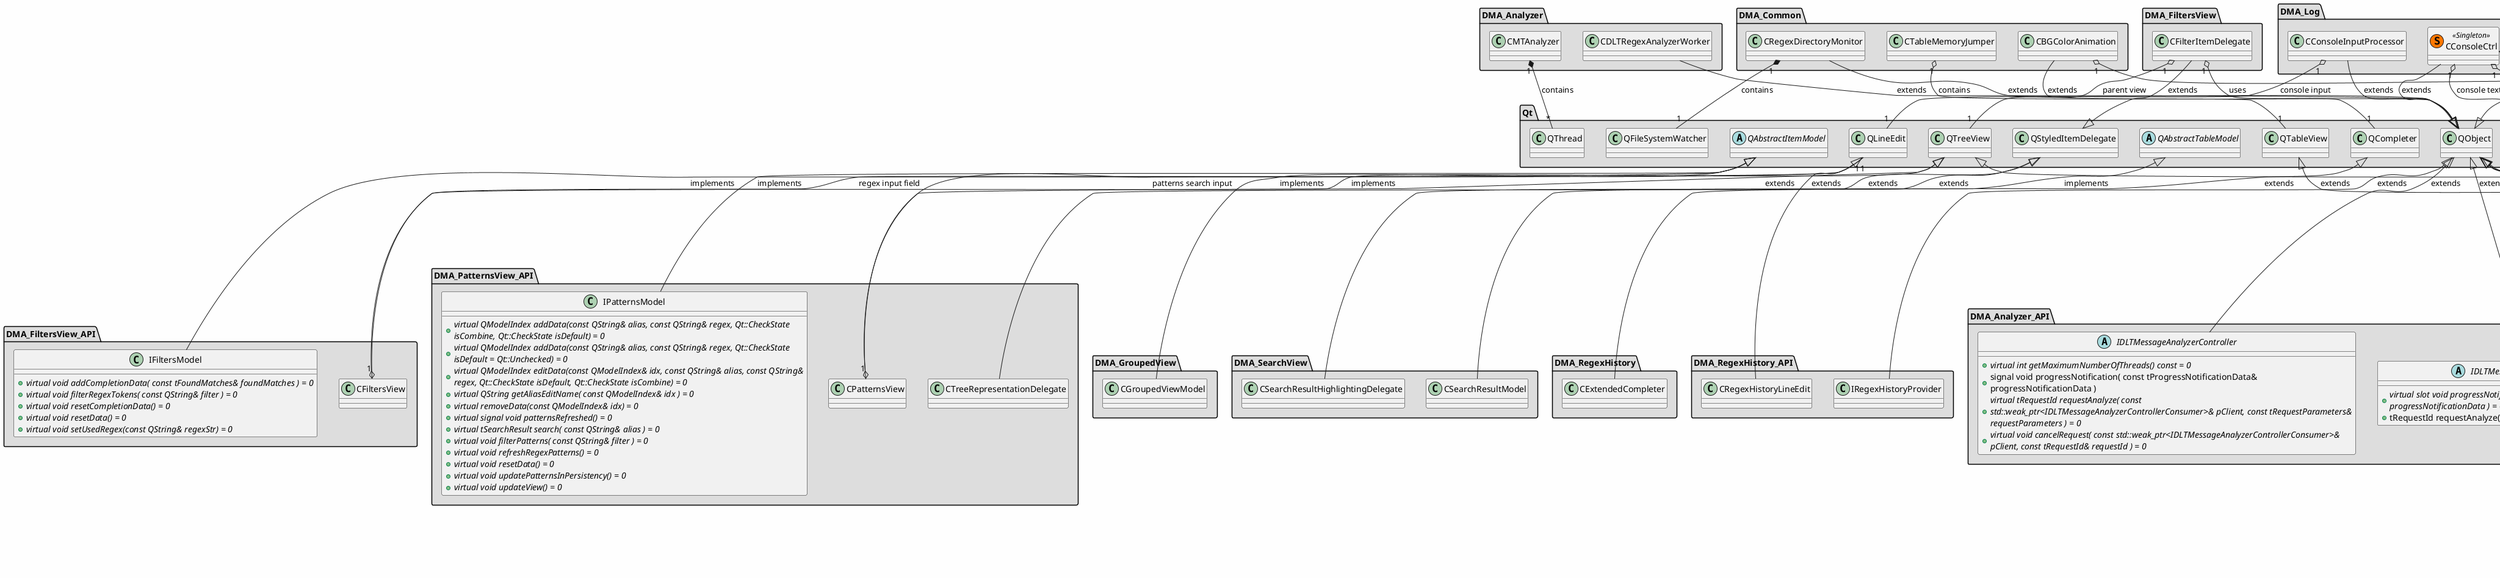 
@startuml

skinparam backgroundColor #FEFEFE
skinparam wrapWidth 600
package "DMA_Analyzer" #DDDDDD
{

class "CDLTRegexAnalyzerWorker"
{
}

class "CMTAnalyzer"
{
}

}

package "DMA_Analyzer_API" #DDDDDD
{

abstract class "IDLTMessageAnalyzerController"
{
    + {abstract} virtual int getMaximumNumberOfThreads() const = 0
    + signal void progressNotification( const tProgressNotificationData& progressNotificationData )
    + {abstract} virtual tRequestId requestAnalyze( const std::weak_ptr<IDLTMessageAnalyzerControllerConsumer>& pClient, const tRequestParameters& requestParameters ) = 0
    + {abstract} virtual void cancelRequest( const std::weak_ptr<IDLTMessageAnalyzerControllerConsumer>& pClient, const tRequestId& requestId ) = 0
}

abstract class "IDLTMessageAnalyzerControllerConsumer"
{
    + {abstract} virtual slot void progressNotification( const tProgressNotificationData& progressNotificationData ) = 0
    + tRequestId requestAnalyze( const tRequestParameters& requestParameters )
}

}

package "DMA_Common" #DDDDDD
{

class "CBGColorAnimation"
{
}

class "CRegexDirectoryMonitor"
{
}

class "CTableMemoryJumper"
{
}

}

package "DMA_FiltersView" #DDDDDD
{

class "CFilterItemDelegate"
{
}

}

package "DMA_FiltersView_API" #DDDDDD
{

class "CFiltersView"
{
}

class "IFiltersModel"
{
    + {abstract} virtual void addCompletionData( const tFoundMatches& foundMatches ) = 0
    + {abstract} virtual void filterRegexTokens( const QString& filter ) = 0
    + {abstract} virtual void resetCompletionData() = 0
    + {abstract} virtual void resetData() = 0
    + {abstract} virtual void setUsedRegex(const QString& regexStr) = 0
}

}

package "DMA_GroupedView" #DDDDDD
{

class "CGroupedViewModel"
{
}

}

package "DMA_GroupedView_API" #DDDDDD
{

class "CGroupedView"
{
}

}

package "DMA_Log" #DDDDDD
{

class "CConsoleCtrl"<< (S,#FF7700) Singleton >>
{
}

class "CConsoleInputProcessor"
{
}

}

package "DMA_Log_API" #DDDDDD
{

class "CConsoleView"
{
}

}

package "DMA_Logo_API" #DDDDDD
{

class "CLogo"
{
}

}

package "DMA_LogsWrapper_API" #DDDDDD
{

class "IFileWrapper"
{
    + {abstract} virtual QString getCacheStatusAsString() const = 0
    + {abstract} virtual QString getFileName(int num = 0) = 0
    + {abstract} virtual bool cacheMsgByIndex( const tMsgId& msgId ) = 0
    + {abstract} virtual bool cacheMsgByIndexes( const QSet<tMsgId> msgIdSet ) = 0
    + {abstract} virtual bool cacheMsgByRange( const tIntRange& msgRange ) = 0
    + {abstract} virtual bool cacheMsgWrapper( const int& msgId, const tMsgWrapperPtr& pMsgWrapper ) = 0
    + {abstract} virtual bool getSubFilesHandlingStatus() const = 0
    + {abstract} virtual bool isFiltered() const = 0
    + {abstract} virtual int getMsgRealPos(int msgId) const = 0
    + {abstract} virtual int getNumberOfFiles() const = 0
    + {abstract} virtual int size() const = 0
    + {abstract} virtual int sizeNonFiltered() const = 0
    + signal void currentSizeMbChanged(tCacheSizeMB MBytes)
    + signal void fullChanged(bool isFull)
    + signal void isEnabledChanged(bool isEnabled)
    + signal void loadChanged(unsigned int percents)
    + signal void maxSizeMbChanged(tCacheSizeMB MBytes)
    + {abstract} virtual tIntRangeProperty normalizeSearchRange( const tIntRangeProperty& inputRange) = 0
    + {abstract} virtual tMsgWrapperPtr getMsg(const tMsgId& msgId) = 0
    + {abstract} virtual virtual tIntRangeList getSubFilesSizeRanges() const = 0
    + {abstract} virtual void copyFileNameToClipboard( const int& msgId ) const = 0
    + {abstract} virtual void copyFileNamesToClipboard( const tIntRange& msgsRange ) const = 0
    + {abstract} virtual void resetCache() = 0
    + {abstract} virtual void setEnableCache(bool isEnabled) = 0
    + {abstract} virtual void setMaxCacheSize(const tCacheSizeB& cacheSize ) = 0
    + {abstract} virtual void setMessageDecoder( IMsgDecoder* pMessageDecoder ) = 0
    + {abstract} virtual void setSubFilesHandlingStatus(const bool& val) = 0
}

}

package "DMA_PatternsView_API" #DDDDDD
{

class "CPatternsView"
{
}

class "CTreeRepresentationDelegate"
{
}

class "IPatternsModel"
{
    + {abstract} virtual QModelIndex addData(const QString& alias, const QString& regex, Qt::CheckState isCombine, Qt::CheckState isDefault) = 0
    + {abstract} virtual QModelIndex addData(const QString& alias, const QString& regex, Qt::CheckState isDefault = Qt::Unchecked) = 0
    + {abstract} virtual QModelIndex editData(const QModelIndex& idx, const QString& alias, const QString& regex, Qt::CheckState isDefault, Qt::CheckState isCombine) = 0
    + {abstract} virtual QString getAliasEditName( const QModelIndex& idx ) = 0
    + {abstract} virtual removeData(const QModelIndex& idx) = 0
    + {abstract} virtual signal void patternsRefreshed() = 0
    + {abstract} virtual tSearchResult search( const QString& alias ) = 0
    + {abstract} virtual void filterPatterns( const QString& filter ) = 0
    + {abstract} virtual void refreshRegexPatterns() = 0
    + {abstract} virtual void resetData() = 0
    + {abstract} virtual void updatePatternsInPersistency() = 0
    + {abstract} virtual void updateView() = 0
}

}

package "DMA_PlantumlView" #DDDDDD
{

class "CImageViewer"
{
}

}

package "DMA_PlantumlView_API" #DDDDDD
{

class "CUMLView"
{
}

}

package "DMA_PlotView_API" #DDDDDD
{

class "CPlotViewComponent"
{
}

}

package "DMA_Plugin" #DDDDDD
{

class "DLTMessageAnalyzerPlugin"
{
}

}

package "DMA_Plugin_API" #DDDDDD
{

class "Form"
{
}

}

package "DMA_RegexHistory" #DDDDDD
{

class "CExtendedCompleter"
{
}

}

package "DMA_RegexHistory_API" #DDDDDD
{

class "CRegexHistoryLineEdit"
{
}

class "IRegexHistoryProvider"
{
}

}

package "DMA_SearchView" #DDDDDD
{

class "CSearchResultHighlightingDelegate"
{
}

class "CSearchResultModel"
{
}

}

package "DMA_SearchView_API" #DDDDDD
{

class "CSearchResultView"
{
}

class "CSearchViewComponent"
{
}

}

package "DMA_Settings_API" #DDDDDD
{

class "ISettingsManager"
{
}

}

package "Qt" #DDDDDD
{

abstract class "QAbstractItemModel"
{
}

abstract class "QAbstractTableModel"
{
}

class "QCompleter"
{
}

class "QElapsedTimer"
{
}

class "QFileSystemWatcher"
{
}

class "QImage"
{
}

class "QLineEdit"
{
}

class "QObject"
{
}

class "QPlainTextEdit"
{
}

class "QProcess"
{
}

class "QPushButton"
{
}

class "QStyledItemDelegate"
{
}

class "QTabWidget"
{
}

class "QTableView"
{
}

class "QThread"
{
}

class "QTimer"
{
}

class "QTreeView"
{
}

class "QWidget"
{
}

}

package "qcustomplot" #DDDDDD
{

class "QCPAxisRect"
{
}

class "QCPGraph"
{
}

class "QCPLayerable"
{
}

class "QCPLegend"
{
}

class "QCustomPlot"
{
}

}

'====================Inheritance section====================
QObject <|-- CDLTRegexAnalyzerWorker : extends
QObject <|-- IDLTMessageAnalyzerController : extends
QObject <|-- IDLTMessageAnalyzerControllerConsumer : extends
QObject <|-- CBGColorAnimation : extends
QObject <|-- CRegexDirectoryMonitor : extends
QStyledItemDelegate <|-- CFilterItemDelegate : extends
QTreeView <|-- CFiltersView : implements
QAbstractItemModel <|-- IFiltersModel : implements
QAbstractItemModel <|-- CGroupedViewModel : implements
QTreeView <|-- CGroupedView : extends
QObject <|-- CConsoleCtrl : extends
QObject <|-- CConsoleInputProcessor : extends
QPlainTextEdit <|-- CConsoleView : extends
QPushButton <|-- CLogo : extends
QObject <|-- IFileWrapper : extends
QTreeView <|-- CPatternsView : extends
QStyledItemDelegate <|-- CTreeRepresentationDelegate : extends
QAbstractItemModel <|-- IPatternsModel : implements
QWidget <|-- CImageViewer : extends
QWidget <|-- CUMLView : extends
QObject <|-- DLTMessageAnalyzerPlugin : extends
QWidget <|-- Form : extends
QCompleter <|-- CExtendedCompleter : extends
QLineEdit <|-- CRegexHistoryLineEdit : extends
QObject <|-- IRegexHistoryProvider : extends
QStyledItemDelegate <|-- CSearchResultHighlightingDelegate : extends
QAbstractTableModel <|-- CSearchResultModel : implements
QTableView <|-- CSearchResultView : extends
QObject <|-- CSearchViewComponent : extends
QObject <|-- ISettingsManager : extends
QObject <|-- QCPAxisRect : extends
QObject <|-- QCPGraph : extends
QObject <|-- QCPLayerable : extends
QObject <|-- QCPLegend : extends
QWidget <|-- QCustomPlot : extends

'====================Dependencies section====================
CMTAnalyzer "1" *-- "*" QThread : contains
CBGColorAnimation "1" o-- "1" QWidget : animation widget
CRegexDirectoryMonitor "1" *-- "1" QFileSystemWatcher : contains
CTableMemoryJumper "1" o-- "1" QTableView : contains
CFilterItemDelegate "1" o-- "1" QCompleter : uses
CFilterItemDelegate "1" o-- "1" QTreeView : parent view
CFiltersView "1" o-- "1" QLineEdit : regex input field
CConsoleCtrl "1" o-- "1" QPlainTextEdit : console text edit
CConsoleCtrl "1" o-- "1" QTabWidget : console view tab widget
CConsoleCtrl "1" o-- "1" QWidget : console tab
CConsoleInputProcessor "1" o-- "1" QLineEdit : console input
CPatternsView "1" o-- "1" QLineEdit : patterns search input
CImageViewer "1" *-- "1" QImage : contains
CUMLView "1" *-- "2" QProcess : contains
CPlotViewComponent "1" o-- "1" QPushButton : uses
DLTMessageAnalyzerPlugin "1" *-- "1" QTimer : contains

@enduml